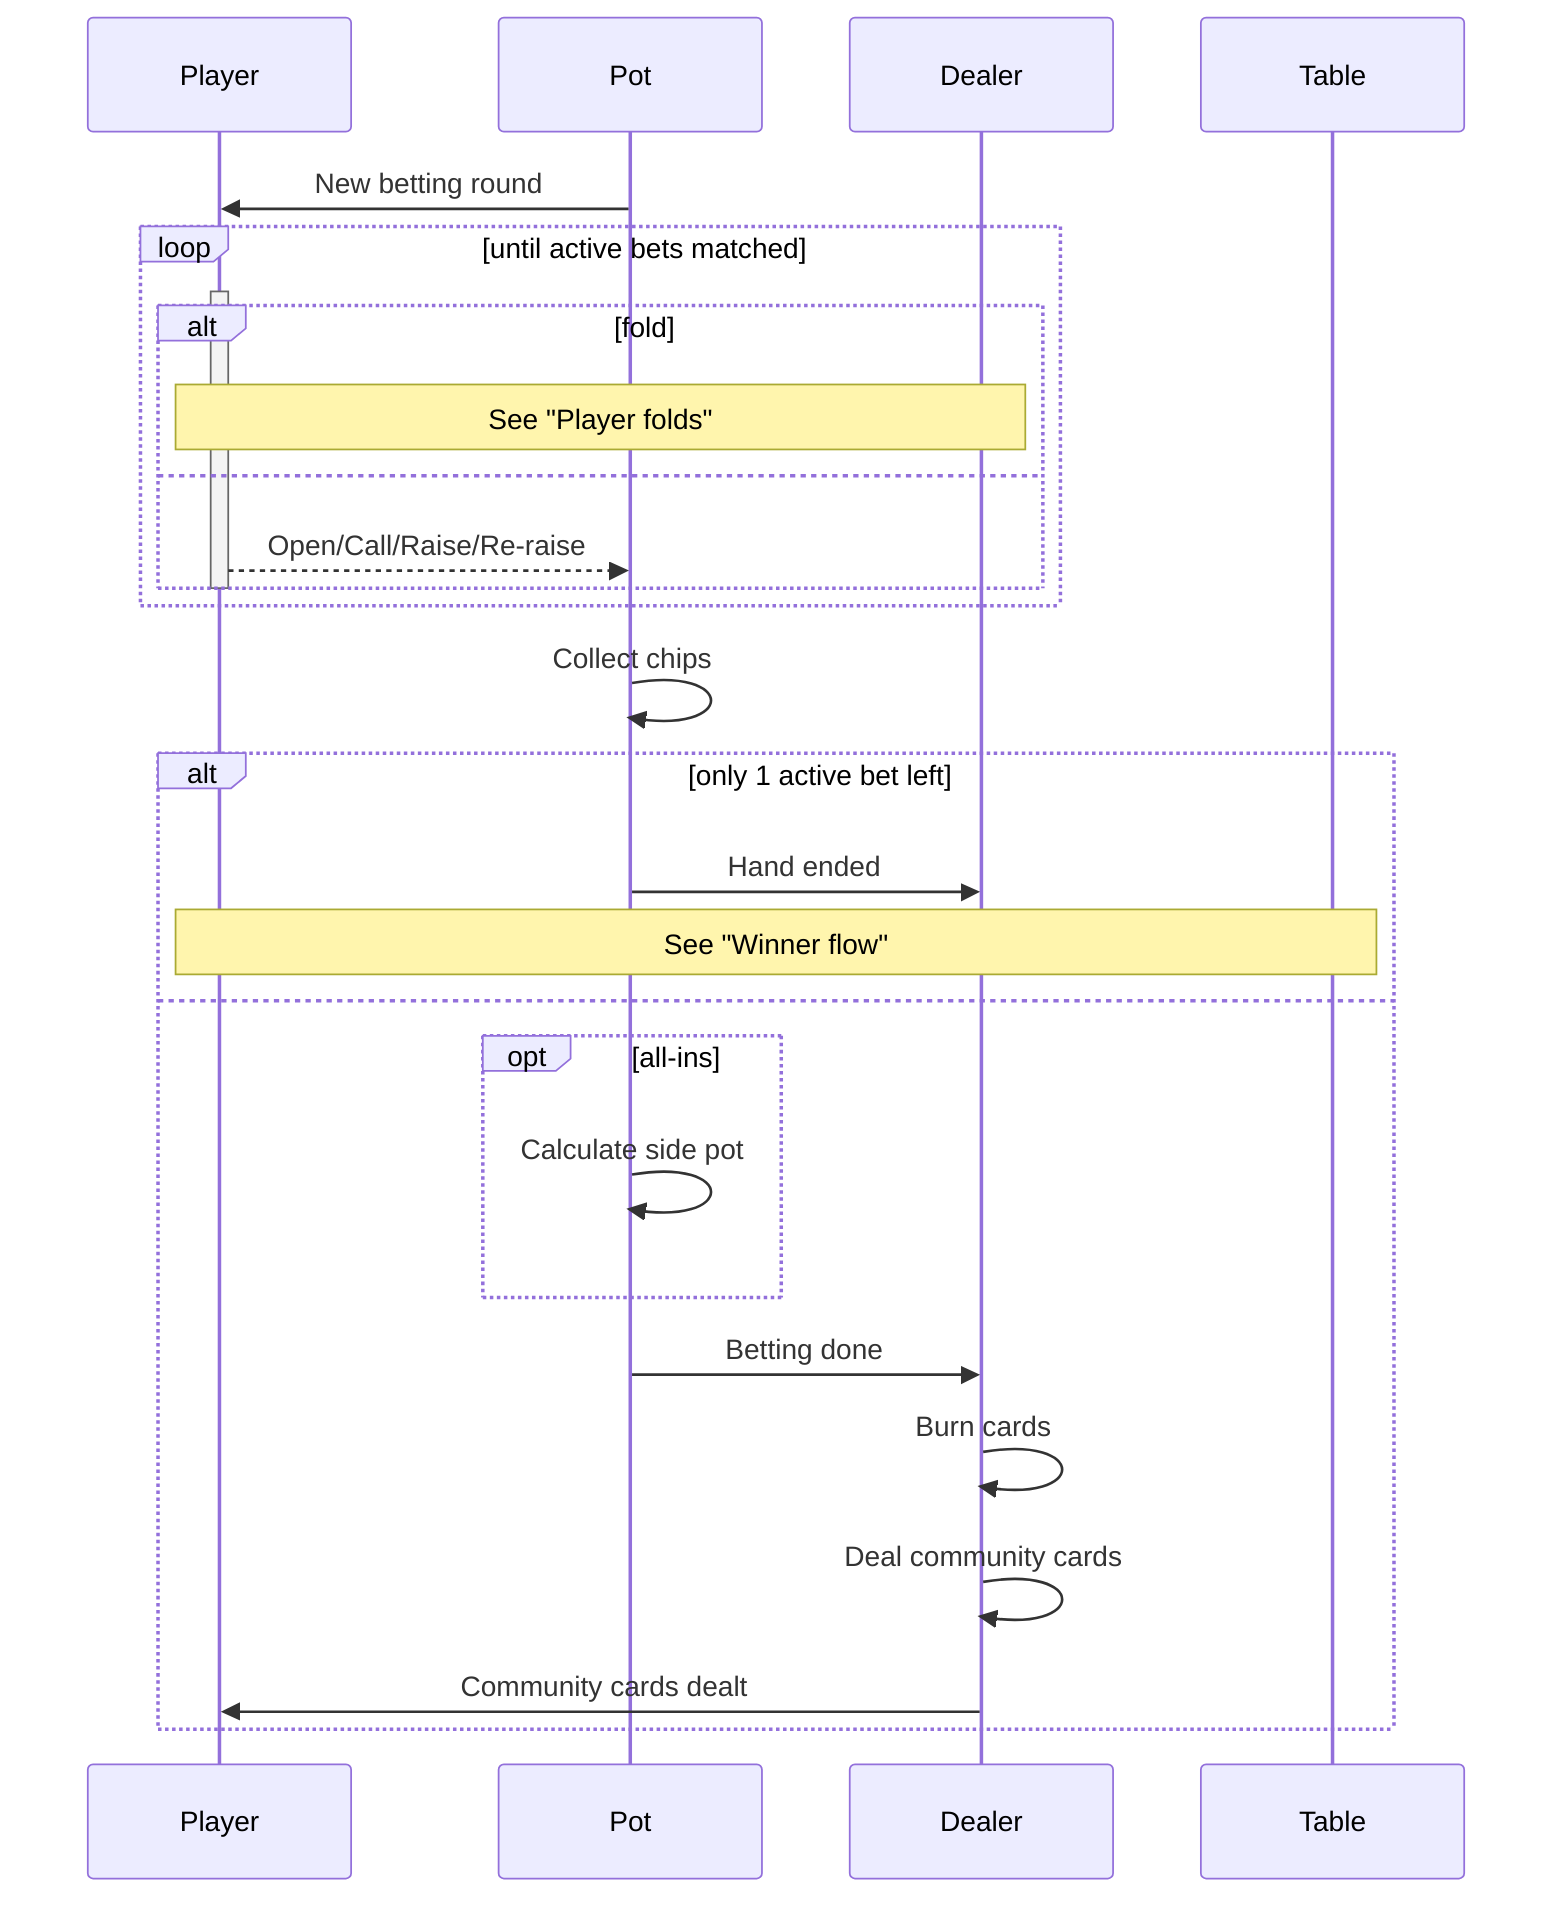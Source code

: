 sequenceDiagram
    participant Player
    participant Pot
    participant Dealer
    participant Table

    Pot->>Player: New betting round

    loop until active bets matched
    activate Player
        alt fold
            Note over Player,Dealer: See "Player folds"
        else
            Player-->>Pot: Open/Call/Raise/Re-raise
        end
    deactivate Player
    end

    Pot->>Pot: Collect chips

    alt only 1 active bet left
        Pot->>Dealer: Hand ended
        Note over Player,Table: See "Winner flow"
    else
        opt all-ins
            Pot->>Pot: Calculate side pot
        end
        Pot->>Dealer: Betting done
        Dealer->>Dealer: Burn cards
        Dealer->>Dealer: Deal community cards
        Dealer->>Player: Community cards dealt
    end